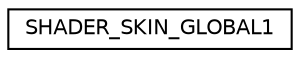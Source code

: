 digraph "クラス階層図"
{
 // LATEX_PDF_SIZE
  edge [fontname="Helvetica",fontsize="10",labelfontname="Helvetica",labelfontsize="10"];
  node [fontname="Helvetica",fontsize="10",shape=record];
  rankdir="LR";
  Node0 [label="SHADER_SKIN_GLOBAL1",height=0.2,width=0.4,color="black", fillcolor="white", style="filled",URL="$struct_s_h_a_d_e_r___s_k_i_n___g_l_o_b_a_l1.html",tooltip=" "];
}
